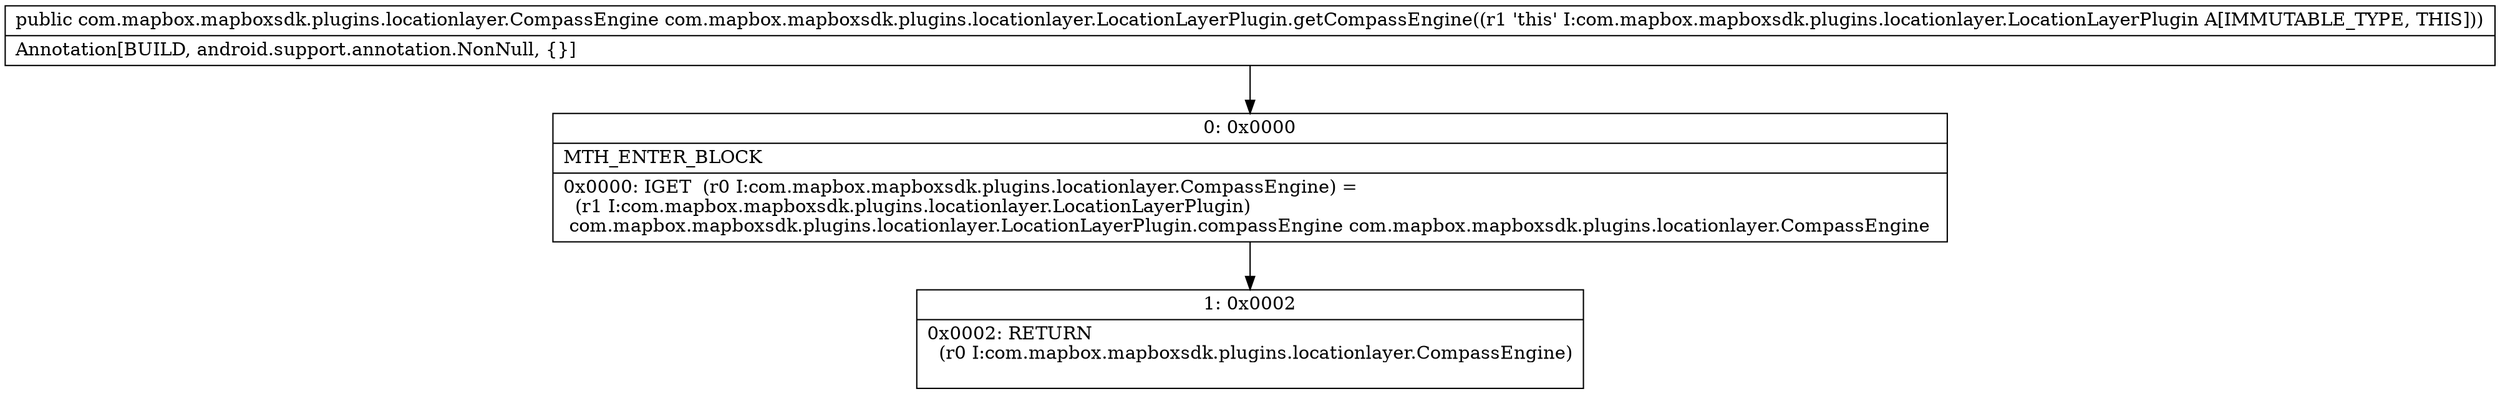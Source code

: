 digraph "CFG forcom.mapbox.mapboxsdk.plugins.locationlayer.LocationLayerPlugin.getCompassEngine()Lcom\/mapbox\/mapboxsdk\/plugins\/locationlayer\/CompassEngine;" {
Node_0 [shape=record,label="{0\:\ 0x0000|MTH_ENTER_BLOCK\l|0x0000: IGET  (r0 I:com.mapbox.mapboxsdk.plugins.locationlayer.CompassEngine) = \l  (r1 I:com.mapbox.mapboxsdk.plugins.locationlayer.LocationLayerPlugin)\l com.mapbox.mapboxsdk.plugins.locationlayer.LocationLayerPlugin.compassEngine com.mapbox.mapboxsdk.plugins.locationlayer.CompassEngine \l}"];
Node_1 [shape=record,label="{1\:\ 0x0002|0x0002: RETURN  \l  (r0 I:com.mapbox.mapboxsdk.plugins.locationlayer.CompassEngine)\l \l}"];
MethodNode[shape=record,label="{public com.mapbox.mapboxsdk.plugins.locationlayer.CompassEngine com.mapbox.mapboxsdk.plugins.locationlayer.LocationLayerPlugin.getCompassEngine((r1 'this' I:com.mapbox.mapboxsdk.plugins.locationlayer.LocationLayerPlugin A[IMMUTABLE_TYPE, THIS]))  | Annotation[BUILD, android.support.annotation.NonNull, \{\}]\l}"];
MethodNode -> Node_0;
Node_0 -> Node_1;
}

